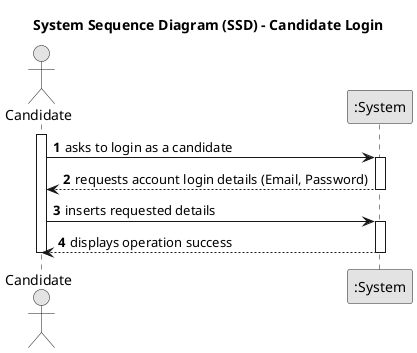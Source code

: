 @startuml
skinparam monochrome true
skinparam packageStyle rectangle
skinparam shadowing false

title System Sequence Diagram (SSD) - Candidate Login

autonumber

actor "Candidate" as CANDIDATE
participant ":System" as System

activate CANDIDATE

    CANDIDATE -> System : asks to login as a candidate
    activate System

        System --> CANDIDATE : requests account login details (Email, Password)
    deactivate System

    CANDIDATE -> System : inserts requested details
    activate System

        System --> CANDIDATE : displays operation success
    deactivate System

deactivate CANDIDATE

@enduml